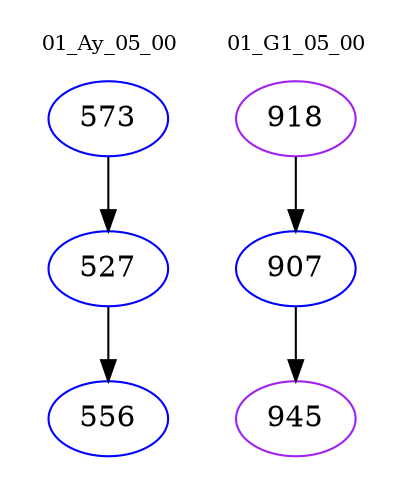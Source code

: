 digraph{
subgraph cluster_0 {
color = white
label = "01_Ay_05_00";
fontsize=10;
T0_573 [label="573", color="blue"]
T0_573 -> T0_527 [color="black"]
T0_527 [label="527", color="blue"]
T0_527 -> T0_556 [color="black"]
T0_556 [label="556", color="blue"]
}
subgraph cluster_1 {
color = white
label = "01_G1_05_00";
fontsize=10;
T1_918 [label="918", color="purple"]
T1_918 -> T1_907 [color="black"]
T1_907 [label="907", color="blue"]
T1_907 -> T1_945 [color="black"]
T1_945 [label="945", color="purple"]
}
}
